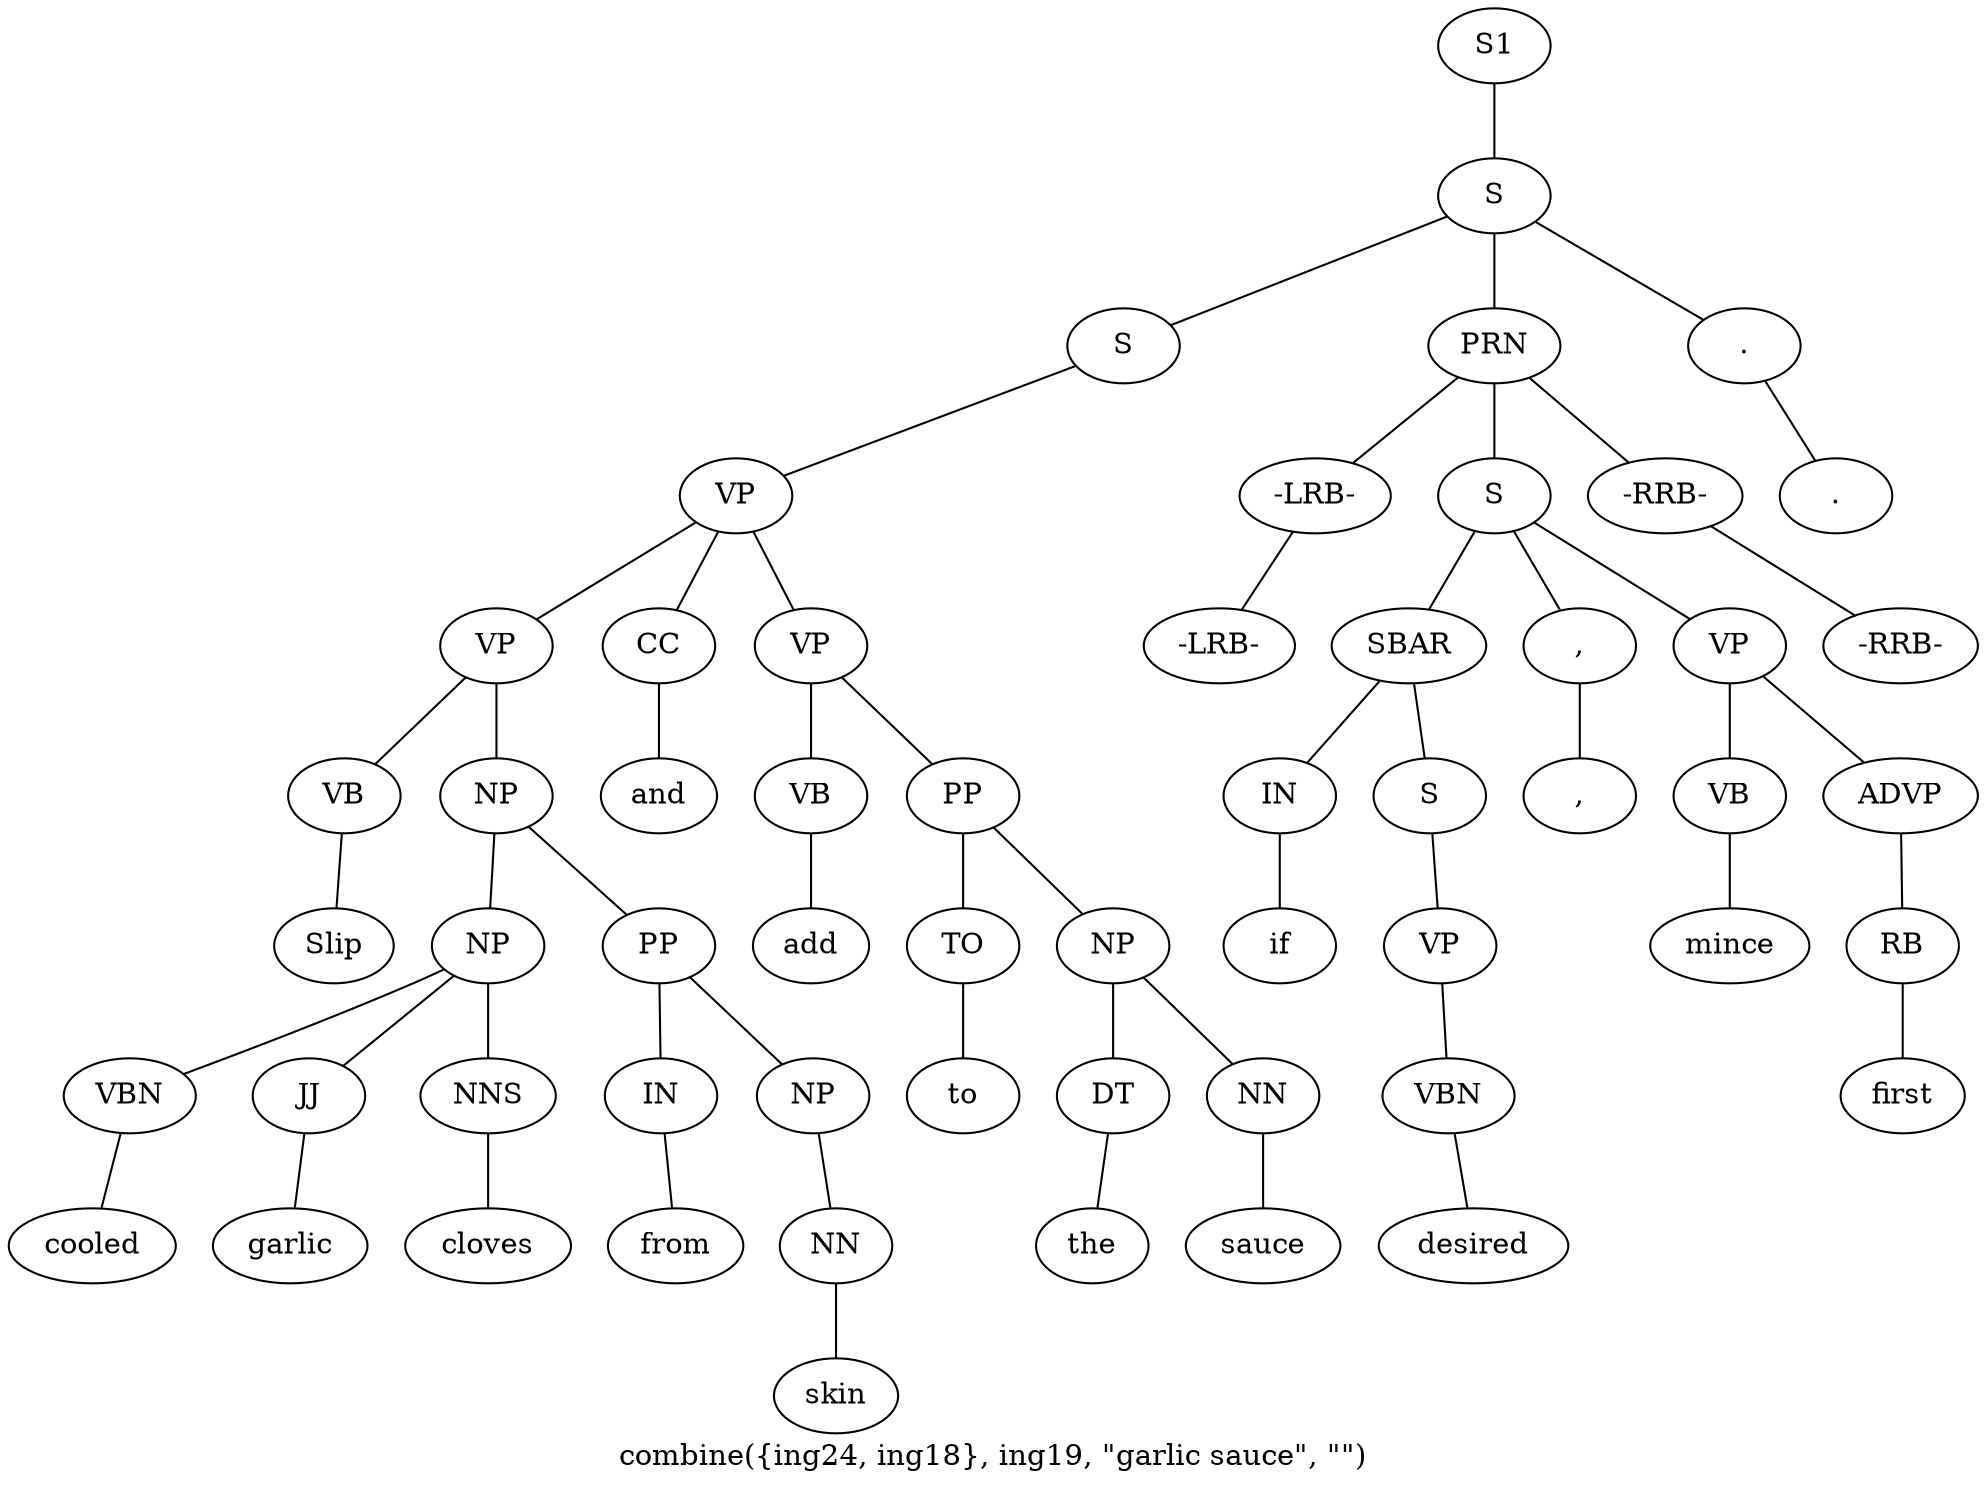 graph SyntaxGraph {
	label = "combine({ing24, ing18}, ing19, \"garlic sauce\", \"\")";
	Node0 [label="S1"];
	Node1 [label="S"];
	Node2 [label="S"];
	Node3 [label="VP"];
	Node4 [label="VP"];
	Node5 [label="VB"];
	Node6 [label="Slip"];
	Node7 [label="NP"];
	Node8 [label="NP"];
	Node9 [label="VBN"];
	Node10 [label="cooled"];
	Node11 [label="JJ"];
	Node12 [label="garlic"];
	Node13 [label="NNS"];
	Node14 [label="cloves"];
	Node15 [label="PP"];
	Node16 [label="IN"];
	Node17 [label="from"];
	Node18 [label="NP"];
	Node19 [label="NN"];
	Node20 [label="skin"];
	Node21 [label="CC"];
	Node22 [label="and"];
	Node23 [label="VP"];
	Node24 [label="VB"];
	Node25 [label="add"];
	Node26 [label="PP"];
	Node27 [label="TO"];
	Node28 [label="to"];
	Node29 [label="NP"];
	Node30 [label="DT"];
	Node31 [label="the"];
	Node32 [label="NN"];
	Node33 [label="sauce"];
	Node34 [label="PRN"];
	Node35 [label="-LRB-"];
	Node36 [label="-LRB-"];
	Node37 [label="S"];
	Node38 [label="SBAR"];
	Node39 [label="IN"];
	Node40 [label="if"];
	Node41 [label="S"];
	Node42 [label="VP"];
	Node43 [label="VBN"];
	Node44 [label="desired"];
	Node45 [label=","];
	Node46 [label=","];
	Node47 [label="VP"];
	Node48 [label="VB"];
	Node49 [label="mince"];
	Node50 [label="ADVP"];
	Node51 [label="RB"];
	Node52 [label="first"];
	Node53 [label="-RRB-"];
	Node54 [label="-RRB-"];
	Node55 [label="."];
	Node56 [label="."];

	Node0 -- Node1;
	Node1 -- Node2;
	Node1 -- Node34;
	Node1 -- Node55;
	Node2 -- Node3;
	Node3 -- Node4;
	Node3 -- Node21;
	Node3 -- Node23;
	Node4 -- Node5;
	Node4 -- Node7;
	Node5 -- Node6;
	Node7 -- Node8;
	Node7 -- Node15;
	Node8 -- Node9;
	Node8 -- Node11;
	Node8 -- Node13;
	Node9 -- Node10;
	Node11 -- Node12;
	Node13 -- Node14;
	Node15 -- Node16;
	Node15 -- Node18;
	Node16 -- Node17;
	Node18 -- Node19;
	Node19 -- Node20;
	Node21 -- Node22;
	Node23 -- Node24;
	Node23 -- Node26;
	Node24 -- Node25;
	Node26 -- Node27;
	Node26 -- Node29;
	Node27 -- Node28;
	Node29 -- Node30;
	Node29 -- Node32;
	Node30 -- Node31;
	Node32 -- Node33;
	Node34 -- Node35;
	Node34 -- Node37;
	Node34 -- Node53;
	Node35 -- Node36;
	Node37 -- Node38;
	Node37 -- Node45;
	Node37 -- Node47;
	Node38 -- Node39;
	Node38 -- Node41;
	Node39 -- Node40;
	Node41 -- Node42;
	Node42 -- Node43;
	Node43 -- Node44;
	Node45 -- Node46;
	Node47 -- Node48;
	Node47 -- Node50;
	Node48 -- Node49;
	Node50 -- Node51;
	Node51 -- Node52;
	Node53 -- Node54;
	Node55 -- Node56;
}